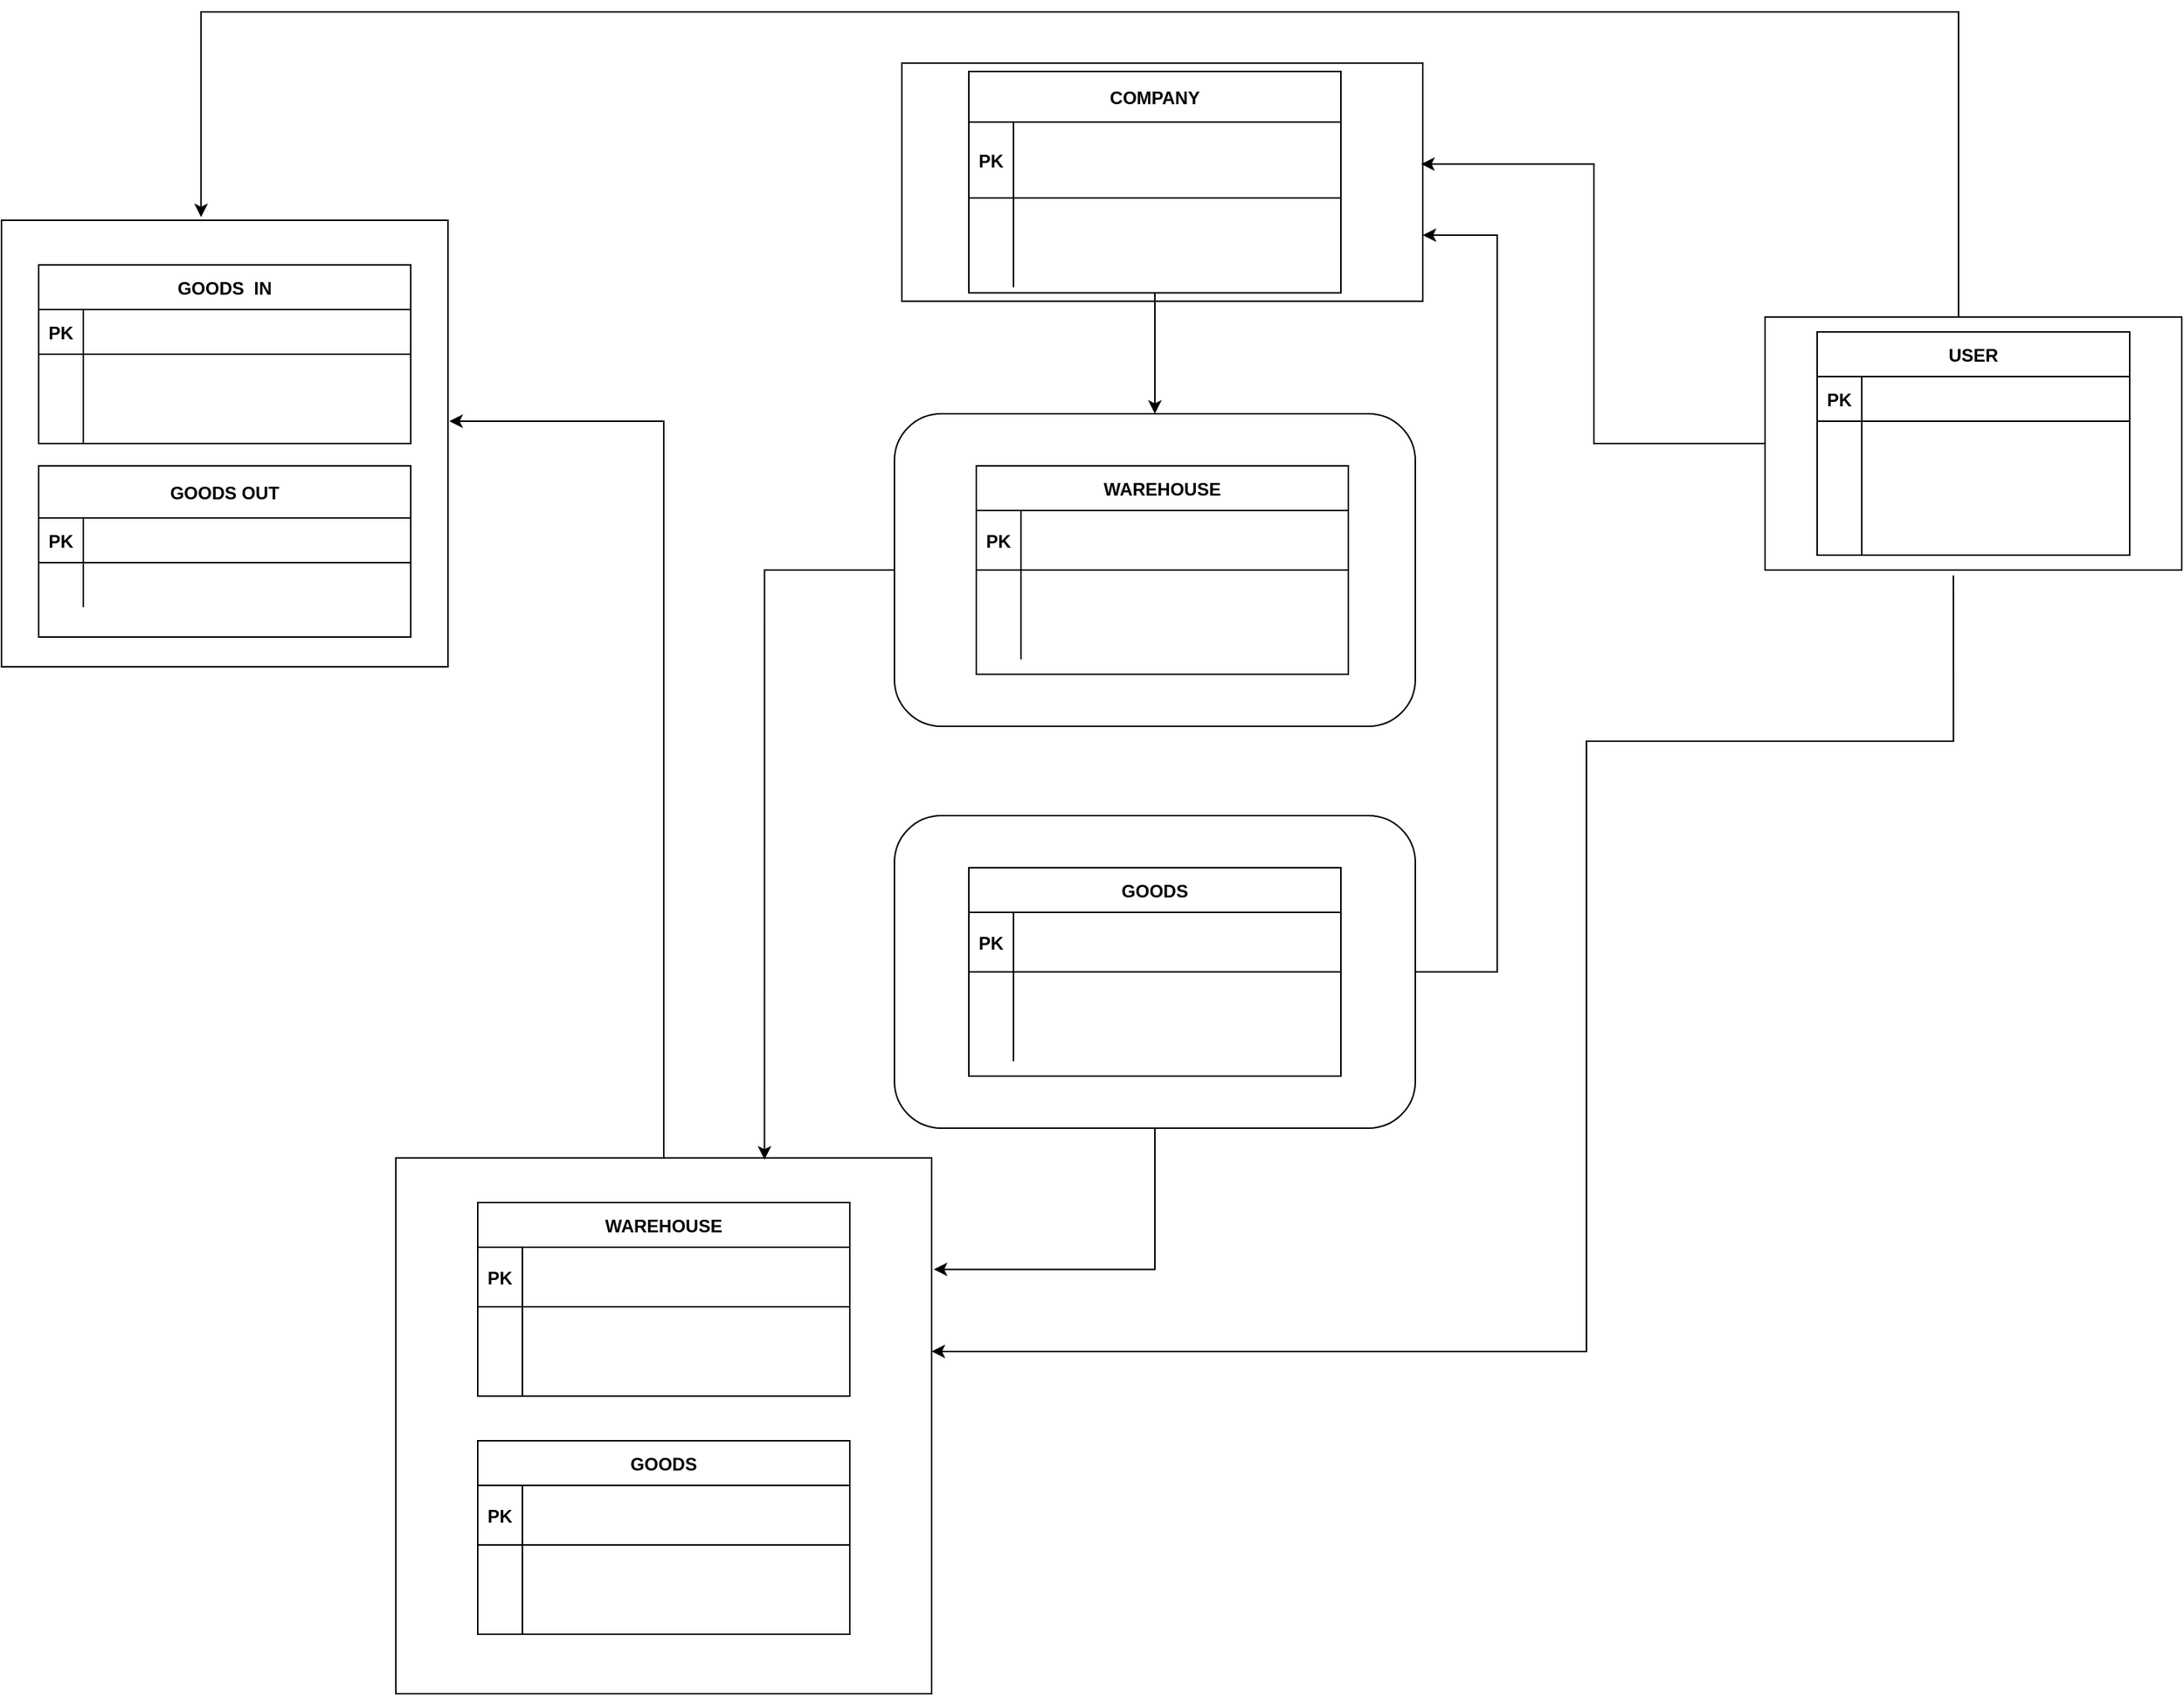 <mxfile version="22.1.5" type="github">
  <diagram id="R2lEEEUBdFMjLlhIrx00" name="Page-1">
    <mxGraphModel dx="2634" dy="1194" grid="1" gridSize="10" guides="1" tooltips="1" connect="1" arrows="1" fold="1" page="1" pageScale="1" pageWidth="850" pageHeight="1100" math="0" shadow="0" extFonts="Permanent Marker^https://fonts.googleapis.com/css?family=Permanent+Marker">
      <root>
        <mxCell id="0" />
        <mxCell id="1" parent="0" />
        <mxCell id="TxLC5a7vC1VZClkVYGj3-1" value="" style="whiteSpace=wrap;html=1;aspect=fixed;" vertex="1" parent="1">
          <mxGeometry x="390" y="850" width="360" height="360" as="geometry" />
        </mxCell>
        <mxCell id="C-vyLk0tnHw3VtMMgP7b-2" value="WAREHOUSE" style="shape=table;startSize=30;container=1;collapsible=1;childLayout=tableLayout;fixedRows=1;rowLines=0;fontStyle=1;align=center;resizeLast=1;" parent="1" vertex="1">
          <mxGeometry x="445" y="880" width="250" height="130" as="geometry" />
        </mxCell>
        <mxCell id="C-vyLk0tnHw3VtMMgP7b-3" value="" style="shape=partialRectangle;collapsible=0;dropTarget=0;pointerEvents=0;fillColor=none;points=[[0,0.5],[1,0.5]];portConstraint=eastwest;top=0;left=0;right=0;bottom=1;" parent="C-vyLk0tnHw3VtMMgP7b-2" vertex="1">
          <mxGeometry y="30" width="250" height="40" as="geometry" />
        </mxCell>
        <mxCell id="C-vyLk0tnHw3VtMMgP7b-4" value="PK" style="shape=partialRectangle;overflow=hidden;connectable=0;fillColor=none;top=0;left=0;bottom=0;right=0;fontStyle=1;" parent="C-vyLk0tnHw3VtMMgP7b-3" vertex="1">
          <mxGeometry width="30" height="40" as="geometry">
            <mxRectangle width="30" height="40" as="alternateBounds" />
          </mxGeometry>
        </mxCell>
        <mxCell id="C-vyLk0tnHw3VtMMgP7b-5" value="" style="shape=partialRectangle;overflow=hidden;connectable=0;fillColor=none;top=0;left=0;bottom=0;right=0;align=left;spacingLeft=6;fontStyle=5;" parent="C-vyLk0tnHw3VtMMgP7b-3" vertex="1">
          <mxGeometry x="30" width="220" height="40" as="geometry">
            <mxRectangle width="220" height="40" as="alternateBounds" />
          </mxGeometry>
        </mxCell>
        <mxCell id="C-vyLk0tnHw3VtMMgP7b-6" value="" style="shape=partialRectangle;collapsible=0;dropTarget=0;pointerEvents=0;fillColor=none;points=[[0,0.5],[1,0.5]];portConstraint=eastwest;top=0;left=0;right=0;bottom=0;" parent="C-vyLk0tnHw3VtMMgP7b-2" vertex="1">
          <mxGeometry y="70" width="250" height="30" as="geometry" />
        </mxCell>
        <mxCell id="C-vyLk0tnHw3VtMMgP7b-7" value="" style="shape=partialRectangle;overflow=hidden;connectable=0;fillColor=none;top=0;left=0;bottom=0;right=0;" parent="C-vyLk0tnHw3VtMMgP7b-6" vertex="1">
          <mxGeometry width="30" height="30" as="geometry">
            <mxRectangle width="30" height="30" as="alternateBounds" />
          </mxGeometry>
        </mxCell>
        <mxCell id="C-vyLk0tnHw3VtMMgP7b-8" value="" style="shape=partialRectangle;overflow=hidden;connectable=0;fillColor=none;top=0;left=0;bottom=0;right=0;align=left;spacingLeft=6;" parent="C-vyLk0tnHw3VtMMgP7b-6" vertex="1">
          <mxGeometry x="30" width="220" height="30" as="geometry">
            <mxRectangle width="220" height="30" as="alternateBounds" />
          </mxGeometry>
        </mxCell>
        <mxCell id="C-vyLk0tnHw3VtMMgP7b-9" value="" style="shape=partialRectangle;collapsible=0;dropTarget=0;pointerEvents=0;fillColor=none;points=[[0,0.5],[1,0.5]];portConstraint=eastwest;top=0;left=0;right=0;bottom=0;" parent="C-vyLk0tnHw3VtMMgP7b-2" vertex="1">
          <mxGeometry y="100" width="250" height="30" as="geometry" />
        </mxCell>
        <mxCell id="C-vyLk0tnHw3VtMMgP7b-10" value="" style="shape=partialRectangle;overflow=hidden;connectable=0;fillColor=none;top=0;left=0;bottom=0;right=0;" parent="C-vyLk0tnHw3VtMMgP7b-9" vertex="1">
          <mxGeometry width="30" height="30" as="geometry">
            <mxRectangle width="30" height="30" as="alternateBounds" />
          </mxGeometry>
        </mxCell>
        <mxCell id="C-vyLk0tnHw3VtMMgP7b-11" value="" style="shape=partialRectangle;overflow=hidden;connectable=0;fillColor=none;top=0;left=0;bottom=0;right=0;align=left;spacingLeft=6;" parent="C-vyLk0tnHw3VtMMgP7b-9" vertex="1">
          <mxGeometry x="30" width="220" height="30" as="geometry">
            <mxRectangle width="220" height="30" as="alternateBounds" />
          </mxGeometry>
        </mxCell>
        <mxCell id="TxLC5a7vC1VZClkVYGj3-24" value="" style="whiteSpace=wrap;html=1;aspect=fixed;" vertex="1" parent="1">
          <mxGeometry x="125" y="220" width="300" height="300" as="geometry" />
        </mxCell>
        <mxCell id="TxLC5a7vC1VZClkVYGj3-35" value="GOODS  IN" style="shape=table;startSize=30;container=1;collapsible=1;childLayout=tableLayout;fixedRows=1;rowLines=0;fontStyle=1;align=center;resizeLast=1;" vertex="1" parent="1">
          <mxGeometry x="150" y="250" width="250" height="120" as="geometry" />
        </mxCell>
        <mxCell id="TxLC5a7vC1VZClkVYGj3-36" value="" style="shape=partialRectangle;collapsible=0;dropTarget=0;pointerEvents=0;fillColor=none;points=[[0,0.5],[1,0.5]];portConstraint=eastwest;top=0;left=0;right=0;bottom=1;" vertex="1" parent="TxLC5a7vC1VZClkVYGj3-35">
          <mxGeometry y="30" width="250" height="30" as="geometry" />
        </mxCell>
        <mxCell id="TxLC5a7vC1VZClkVYGj3-37" value="PK" style="shape=partialRectangle;overflow=hidden;connectable=0;fillColor=none;top=0;left=0;bottom=0;right=0;fontStyle=1;" vertex="1" parent="TxLC5a7vC1VZClkVYGj3-36">
          <mxGeometry width="30" height="30" as="geometry">
            <mxRectangle width="30" height="30" as="alternateBounds" />
          </mxGeometry>
        </mxCell>
        <mxCell id="TxLC5a7vC1VZClkVYGj3-38" value="" style="shape=partialRectangle;overflow=hidden;connectable=0;fillColor=none;top=0;left=0;bottom=0;right=0;align=left;spacingLeft=6;fontStyle=5;" vertex="1" parent="TxLC5a7vC1VZClkVYGj3-36">
          <mxGeometry x="30" width="220" height="30" as="geometry">
            <mxRectangle width="220" height="30" as="alternateBounds" />
          </mxGeometry>
        </mxCell>
        <mxCell id="TxLC5a7vC1VZClkVYGj3-39" value="" style="shape=partialRectangle;collapsible=0;dropTarget=0;pointerEvents=0;fillColor=none;points=[[0,0.5],[1,0.5]];portConstraint=eastwest;top=0;left=0;right=0;bottom=0;" vertex="1" parent="TxLC5a7vC1VZClkVYGj3-35">
          <mxGeometry y="60" width="250" height="30" as="geometry" />
        </mxCell>
        <mxCell id="TxLC5a7vC1VZClkVYGj3-40" value="" style="shape=partialRectangle;overflow=hidden;connectable=0;fillColor=none;top=0;left=0;bottom=0;right=0;" vertex="1" parent="TxLC5a7vC1VZClkVYGj3-39">
          <mxGeometry width="30" height="30" as="geometry">
            <mxRectangle width="30" height="30" as="alternateBounds" />
          </mxGeometry>
        </mxCell>
        <mxCell id="TxLC5a7vC1VZClkVYGj3-41" value="" style="shape=partialRectangle;overflow=hidden;connectable=0;fillColor=none;top=0;left=0;bottom=0;right=0;align=left;spacingLeft=6;" vertex="1" parent="TxLC5a7vC1VZClkVYGj3-39">
          <mxGeometry x="30" width="220" height="30" as="geometry">
            <mxRectangle width="220" height="30" as="alternateBounds" />
          </mxGeometry>
        </mxCell>
        <mxCell id="TxLC5a7vC1VZClkVYGj3-42" value="" style="shape=partialRectangle;collapsible=0;dropTarget=0;pointerEvents=0;fillColor=none;points=[[0,0.5],[1,0.5]];portConstraint=eastwest;top=0;left=0;right=0;bottom=0;" vertex="1" parent="TxLC5a7vC1VZClkVYGj3-35">
          <mxGeometry y="90" width="250" height="30" as="geometry" />
        </mxCell>
        <mxCell id="TxLC5a7vC1VZClkVYGj3-43" value="" style="shape=partialRectangle;overflow=hidden;connectable=0;fillColor=none;top=0;left=0;bottom=0;right=0;" vertex="1" parent="TxLC5a7vC1VZClkVYGj3-42">
          <mxGeometry width="30" height="30" as="geometry">
            <mxRectangle width="30" height="30" as="alternateBounds" />
          </mxGeometry>
        </mxCell>
        <mxCell id="TxLC5a7vC1VZClkVYGj3-44" value="" style="shape=partialRectangle;overflow=hidden;connectable=0;fillColor=none;top=0;left=0;bottom=0;right=0;align=left;spacingLeft=6;" vertex="1" parent="TxLC5a7vC1VZClkVYGj3-42">
          <mxGeometry x="30" width="220" height="30" as="geometry">
            <mxRectangle width="220" height="30" as="alternateBounds" />
          </mxGeometry>
        </mxCell>
        <mxCell id="TxLC5a7vC1VZClkVYGj3-45" value="GOODS OUT" style="shape=table;startSize=35;container=1;collapsible=1;childLayout=tableLayout;fixedRows=1;rowLines=0;fontStyle=1;align=center;resizeLast=1;" vertex="1" parent="1">
          <mxGeometry x="150" y="385" width="250" height="115" as="geometry" />
        </mxCell>
        <mxCell id="TxLC5a7vC1VZClkVYGj3-46" value="" style="shape=partialRectangle;collapsible=0;dropTarget=0;pointerEvents=0;fillColor=none;points=[[0,0.5],[1,0.5]];portConstraint=eastwest;top=0;left=0;right=0;bottom=1;" vertex="1" parent="TxLC5a7vC1VZClkVYGj3-45">
          <mxGeometry y="35" width="250" height="30" as="geometry" />
        </mxCell>
        <mxCell id="TxLC5a7vC1VZClkVYGj3-47" value="PK" style="shape=partialRectangle;overflow=hidden;connectable=0;fillColor=none;top=0;left=0;bottom=0;right=0;fontStyle=1;" vertex="1" parent="TxLC5a7vC1VZClkVYGj3-46">
          <mxGeometry width="30" height="30" as="geometry">
            <mxRectangle width="30" height="30" as="alternateBounds" />
          </mxGeometry>
        </mxCell>
        <mxCell id="TxLC5a7vC1VZClkVYGj3-48" value="" style="shape=partialRectangle;overflow=hidden;connectable=0;fillColor=none;top=0;left=0;bottom=0;right=0;align=left;spacingLeft=6;fontStyle=5;" vertex="1" parent="TxLC5a7vC1VZClkVYGj3-46">
          <mxGeometry x="30" width="220" height="30" as="geometry">
            <mxRectangle width="220" height="30" as="alternateBounds" />
          </mxGeometry>
        </mxCell>
        <mxCell id="TxLC5a7vC1VZClkVYGj3-49" value="" style="shape=partialRectangle;collapsible=0;dropTarget=0;pointerEvents=0;fillColor=none;points=[[0,0.5],[1,0.5]];portConstraint=eastwest;top=0;left=0;right=0;bottom=0;" vertex="1" parent="TxLC5a7vC1VZClkVYGj3-45">
          <mxGeometry y="65" width="250" height="30" as="geometry" />
        </mxCell>
        <mxCell id="TxLC5a7vC1VZClkVYGj3-50" value="" style="shape=partialRectangle;overflow=hidden;connectable=0;fillColor=none;top=0;left=0;bottom=0;right=0;" vertex="1" parent="TxLC5a7vC1VZClkVYGj3-49">
          <mxGeometry width="30" height="30" as="geometry">
            <mxRectangle width="30" height="30" as="alternateBounds" />
          </mxGeometry>
        </mxCell>
        <mxCell id="TxLC5a7vC1VZClkVYGj3-51" value="" style="shape=partialRectangle;overflow=hidden;connectable=0;fillColor=none;top=0;left=0;bottom=0;right=0;align=left;spacingLeft=6;" vertex="1" parent="TxLC5a7vC1VZClkVYGj3-49">
          <mxGeometry x="30" width="220" height="30" as="geometry">
            <mxRectangle width="220" height="30" as="alternateBounds" />
          </mxGeometry>
        </mxCell>
        <mxCell id="TxLC5a7vC1VZClkVYGj3-58" value="" style="rounded=0;whiteSpace=wrap;html=1;" vertex="1" parent="1">
          <mxGeometry x="730" y="114.37" width="350" height="160.01" as="geometry" />
        </mxCell>
        <mxCell id="TxLC5a7vC1VZClkVYGj3-56" style="edgeStyle=orthogonalEdgeStyle;rounded=0;orthogonalLoop=1;jettySize=auto;html=1;entryX=1.003;entryY=0.45;entryDx=0;entryDy=0;entryPerimeter=0;" edge="1" parent="1" source="TxLC5a7vC1VZClkVYGj3-1" target="TxLC5a7vC1VZClkVYGj3-24">
          <mxGeometry relative="1" as="geometry" />
        </mxCell>
        <mxCell id="TxLC5a7vC1VZClkVYGj3-152" style="edgeStyle=orthogonalEdgeStyle;rounded=0;orthogonalLoop=1;jettySize=auto;html=1;entryX=0.5;entryY=0;entryDx=0;entryDy=0;" edge="1" parent="1" source="TxLC5a7vC1VZClkVYGj3-59" target="TxLC5a7vC1VZClkVYGj3-100">
          <mxGeometry relative="1" as="geometry" />
        </mxCell>
        <mxCell id="TxLC5a7vC1VZClkVYGj3-59" value="COMPANY" style="shape=table;startSize=34;container=1;collapsible=1;childLayout=tableLayout;fixedRows=1;rowLines=0;fontStyle=1;align=center;resizeLast=1;" vertex="1" parent="1">
          <mxGeometry x="775" y="120" width="250" height="148.75" as="geometry" />
        </mxCell>
        <mxCell id="TxLC5a7vC1VZClkVYGj3-60" value="" style="shape=partialRectangle;collapsible=0;dropTarget=0;pointerEvents=0;fillColor=none;points=[[0,0.5],[1,0.5]];portConstraint=eastwest;top=0;left=0;right=0;bottom=1;" vertex="1" parent="TxLC5a7vC1VZClkVYGj3-59">
          <mxGeometry y="34" width="250" height="51" as="geometry" />
        </mxCell>
        <mxCell id="TxLC5a7vC1VZClkVYGj3-61" value="PK" style="shape=partialRectangle;overflow=hidden;connectable=0;fillColor=none;top=0;left=0;bottom=0;right=0;fontStyle=1;" vertex="1" parent="TxLC5a7vC1VZClkVYGj3-60">
          <mxGeometry width="30" height="51" as="geometry">
            <mxRectangle width="30" height="51" as="alternateBounds" />
          </mxGeometry>
        </mxCell>
        <mxCell id="TxLC5a7vC1VZClkVYGj3-62" value="" style="shape=partialRectangle;overflow=hidden;connectable=0;fillColor=none;top=0;left=0;bottom=0;right=0;align=left;spacingLeft=6;fontStyle=5;" vertex="1" parent="TxLC5a7vC1VZClkVYGj3-60">
          <mxGeometry x="30" width="220" height="51" as="geometry">
            <mxRectangle width="220" height="51" as="alternateBounds" />
          </mxGeometry>
        </mxCell>
        <mxCell id="TxLC5a7vC1VZClkVYGj3-63" value="" style="shape=partialRectangle;collapsible=0;dropTarget=0;pointerEvents=0;fillColor=none;points=[[0,0.5],[1,0.5]];portConstraint=eastwest;top=0;left=0;right=0;bottom=0;" vertex="1" parent="TxLC5a7vC1VZClkVYGj3-59">
          <mxGeometry y="85" width="250" height="30" as="geometry" />
        </mxCell>
        <mxCell id="TxLC5a7vC1VZClkVYGj3-64" value="" style="shape=partialRectangle;overflow=hidden;connectable=0;fillColor=none;top=0;left=0;bottom=0;right=0;" vertex="1" parent="TxLC5a7vC1VZClkVYGj3-63">
          <mxGeometry width="30" height="30" as="geometry">
            <mxRectangle width="30" height="30" as="alternateBounds" />
          </mxGeometry>
        </mxCell>
        <mxCell id="TxLC5a7vC1VZClkVYGj3-65" value="" style="shape=partialRectangle;overflow=hidden;connectable=0;fillColor=none;top=0;left=0;bottom=0;right=0;align=left;spacingLeft=6;" vertex="1" parent="TxLC5a7vC1VZClkVYGj3-63">
          <mxGeometry x="30" width="220" height="30" as="geometry">
            <mxRectangle width="220" height="30" as="alternateBounds" />
          </mxGeometry>
        </mxCell>
        <mxCell id="TxLC5a7vC1VZClkVYGj3-66" value="" style="shape=partialRectangle;collapsible=0;dropTarget=0;pointerEvents=0;fillColor=none;points=[[0,0.5],[1,0.5]];portConstraint=eastwest;top=0;left=0;right=0;bottom=0;" vertex="1" parent="TxLC5a7vC1VZClkVYGj3-59">
          <mxGeometry y="115" width="250" height="30" as="geometry" />
        </mxCell>
        <mxCell id="TxLC5a7vC1VZClkVYGj3-67" value="" style="shape=partialRectangle;overflow=hidden;connectable=0;fillColor=none;top=0;left=0;bottom=0;right=0;" vertex="1" parent="TxLC5a7vC1VZClkVYGj3-66">
          <mxGeometry width="30" height="30" as="geometry">
            <mxRectangle width="30" height="30" as="alternateBounds" />
          </mxGeometry>
        </mxCell>
        <mxCell id="TxLC5a7vC1VZClkVYGj3-68" value="" style="shape=partialRectangle;overflow=hidden;connectable=0;fillColor=none;top=0;left=0;bottom=0;right=0;align=left;spacingLeft=6;" vertex="1" parent="TxLC5a7vC1VZClkVYGj3-66">
          <mxGeometry x="30" width="220" height="30" as="geometry">
            <mxRectangle width="220" height="30" as="alternateBounds" />
          </mxGeometry>
        </mxCell>
        <mxCell id="TxLC5a7vC1VZClkVYGj3-143" style="edgeStyle=orthogonalEdgeStyle;rounded=0;orthogonalLoop=1;jettySize=auto;html=1;exitX=0.452;exitY=1.021;exitDx=0;exitDy=0;exitPerimeter=0;" edge="1" parent="1" source="TxLC5a7vC1VZClkVYGj3-70" target="TxLC5a7vC1VZClkVYGj3-1">
          <mxGeometry relative="1" as="geometry">
            <mxPoint x="1320" y="570" as="sourcePoint" />
            <mxPoint x="1080" y="780" as="targetPoint" />
            <Array as="points">
              <mxPoint x="1437" y="570" />
              <mxPoint x="1190" y="570" />
              <mxPoint x="1190" y="980" />
            </Array>
          </mxGeometry>
        </mxCell>
        <mxCell id="TxLC5a7vC1VZClkVYGj3-145" style="edgeStyle=orthogonalEdgeStyle;rounded=0;orthogonalLoop=1;jettySize=auto;html=1;entryX=0.447;entryY=-0.007;entryDx=0;entryDy=0;entryPerimeter=0;" edge="1" parent="1" target="TxLC5a7vC1VZClkVYGj3-24">
          <mxGeometry relative="1" as="geometry">
            <mxPoint x="1345" y="285" as="sourcePoint" />
            <mxPoint x="280" y="220" as="targetPoint" />
            <Array as="points">
              <mxPoint x="1440" y="285" />
              <mxPoint x="1440" y="80" />
              <mxPoint x="259" y="80" />
            </Array>
          </mxGeometry>
        </mxCell>
        <mxCell id="TxLC5a7vC1VZClkVYGj3-70" value="" style="rounded=0;whiteSpace=wrap;html=1;" vertex="1" parent="1">
          <mxGeometry x="1310" y="285" width="280" height="170" as="geometry" />
        </mxCell>
        <mxCell id="TxLC5a7vC1VZClkVYGj3-100" value="" style="rounded=1;whiteSpace=wrap;html=1;" vertex="1" parent="1">
          <mxGeometry x="725" y="350" width="350" height="210" as="geometry" />
        </mxCell>
        <mxCell id="TxLC5a7vC1VZClkVYGj3-103" value="WAREHOUSE" style="shape=table;startSize=30;container=1;collapsible=1;childLayout=tableLayout;fixedRows=1;rowLines=0;fontStyle=1;align=center;resizeLast=1;" vertex="1" parent="1">
          <mxGeometry x="780" y="385" width="250" height="140" as="geometry" />
        </mxCell>
        <mxCell id="TxLC5a7vC1VZClkVYGj3-104" value="" style="shape=partialRectangle;collapsible=0;dropTarget=0;pointerEvents=0;fillColor=none;points=[[0,0.5],[1,0.5]];portConstraint=eastwest;top=0;left=0;right=0;bottom=1;" vertex="1" parent="TxLC5a7vC1VZClkVYGj3-103">
          <mxGeometry y="30" width="250" height="40" as="geometry" />
        </mxCell>
        <mxCell id="TxLC5a7vC1VZClkVYGj3-105" value="PK" style="shape=partialRectangle;overflow=hidden;connectable=0;fillColor=none;top=0;left=0;bottom=0;right=0;fontStyle=1;" vertex="1" parent="TxLC5a7vC1VZClkVYGj3-104">
          <mxGeometry width="30" height="40" as="geometry">
            <mxRectangle width="30" height="40" as="alternateBounds" />
          </mxGeometry>
        </mxCell>
        <mxCell id="TxLC5a7vC1VZClkVYGj3-106" value="" style="shape=partialRectangle;overflow=hidden;connectable=0;fillColor=none;top=0;left=0;bottom=0;right=0;align=left;spacingLeft=6;fontStyle=5;" vertex="1" parent="TxLC5a7vC1VZClkVYGj3-104">
          <mxGeometry x="30" width="220" height="40" as="geometry">
            <mxRectangle width="220" height="40" as="alternateBounds" />
          </mxGeometry>
        </mxCell>
        <mxCell id="TxLC5a7vC1VZClkVYGj3-107" value="" style="shape=partialRectangle;collapsible=0;dropTarget=0;pointerEvents=0;fillColor=none;points=[[0,0.5],[1,0.5]];portConstraint=eastwest;top=0;left=0;right=0;bottom=0;" vertex="1" parent="TxLC5a7vC1VZClkVYGj3-103">
          <mxGeometry y="70" width="250" height="30" as="geometry" />
        </mxCell>
        <mxCell id="TxLC5a7vC1VZClkVYGj3-108" value="" style="shape=partialRectangle;overflow=hidden;connectable=0;fillColor=none;top=0;left=0;bottom=0;right=0;" vertex="1" parent="TxLC5a7vC1VZClkVYGj3-107">
          <mxGeometry width="30" height="30" as="geometry">
            <mxRectangle width="30" height="30" as="alternateBounds" />
          </mxGeometry>
        </mxCell>
        <mxCell id="TxLC5a7vC1VZClkVYGj3-109" value="" style="shape=partialRectangle;overflow=hidden;connectable=0;fillColor=none;top=0;left=0;bottom=0;right=0;align=left;spacingLeft=6;" vertex="1" parent="TxLC5a7vC1VZClkVYGj3-107">
          <mxGeometry x="30" width="220" height="30" as="geometry">
            <mxRectangle width="220" height="30" as="alternateBounds" />
          </mxGeometry>
        </mxCell>
        <mxCell id="TxLC5a7vC1VZClkVYGj3-110" value="" style="shape=partialRectangle;collapsible=0;dropTarget=0;pointerEvents=0;fillColor=none;points=[[0,0.5],[1,0.5]];portConstraint=eastwest;top=0;left=0;right=0;bottom=0;" vertex="1" parent="TxLC5a7vC1VZClkVYGj3-103">
          <mxGeometry y="100" width="250" height="30" as="geometry" />
        </mxCell>
        <mxCell id="TxLC5a7vC1VZClkVYGj3-111" value="" style="shape=partialRectangle;overflow=hidden;connectable=0;fillColor=none;top=0;left=0;bottom=0;right=0;" vertex="1" parent="TxLC5a7vC1VZClkVYGj3-110">
          <mxGeometry width="30" height="30" as="geometry">
            <mxRectangle width="30" height="30" as="alternateBounds" />
          </mxGeometry>
        </mxCell>
        <mxCell id="TxLC5a7vC1VZClkVYGj3-112" value="" style="shape=partialRectangle;overflow=hidden;connectable=0;fillColor=none;top=0;left=0;bottom=0;right=0;align=left;spacingLeft=6;" vertex="1" parent="TxLC5a7vC1VZClkVYGj3-110">
          <mxGeometry x="30" width="220" height="30" as="geometry">
            <mxRectangle width="220" height="30" as="alternateBounds" />
          </mxGeometry>
        </mxCell>
        <mxCell id="TxLC5a7vC1VZClkVYGj3-71" value="USER" style="shape=table;startSize=30;container=1;collapsible=1;childLayout=tableLayout;fixedRows=1;rowLines=0;fontStyle=1;align=center;resizeLast=1;" vertex="1" parent="1">
          <mxGeometry x="1345" y="295" width="210" height="150" as="geometry" />
        </mxCell>
        <mxCell id="TxLC5a7vC1VZClkVYGj3-72" value="" style="shape=partialRectangle;collapsible=0;dropTarget=0;pointerEvents=0;fillColor=none;points=[[0,0.5],[1,0.5]];portConstraint=eastwest;top=0;left=0;right=0;bottom=1;" vertex="1" parent="TxLC5a7vC1VZClkVYGj3-71">
          <mxGeometry y="30" width="210" height="30" as="geometry" />
        </mxCell>
        <mxCell id="TxLC5a7vC1VZClkVYGj3-73" value="PK" style="shape=partialRectangle;overflow=hidden;connectable=0;fillColor=none;top=0;left=0;bottom=0;right=0;fontStyle=1;" vertex="1" parent="TxLC5a7vC1VZClkVYGj3-72">
          <mxGeometry width="30" height="30" as="geometry">
            <mxRectangle width="30" height="30" as="alternateBounds" />
          </mxGeometry>
        </mxCell>
        <mxCell id="TxLC5a7vC1VZClkVYGj3-74" value="" style="shape=partialRectangle;overflow=hidden;connectable=0;fillColor=none;top=0;left=0;bottom=0;right=0;align=left;spacingLeft=6;fontStyle=5;" vertex="1" parent="TxLC5a7vC1VZClkVYGj3-72">
          <mxGeometry x="30" width="180" height="30" as="geometry">
            <mxRectangle width="180" height="30" as="alternateBounds" />
          </mxGeometry>
        </mxCell>
        <mxCell id="TxLC5a7vC1VZClkVYGj3-82" value="" style="shape=partialRectangle;collapsible=0;dropTarget=0;pointerEvents=0;fillColor=none;points=[[0,0.5],[1,0.5]];portConstraint=eastwest;top=0;left=0;right=0;bottom=0;" vertex="1" parent="TxLC5a7vC1VZClkVYGj3-71">
          <mxGeometry y="60" width="210" height="30" as="geometry" />
        </mxCell>
        <mxCell id="TxLC5a7vC1VZClkVYGj3-83" value="" style="shape=partialRectangle;overflow=hidden;connectable=0;fillColor=none;top=0;left=0;bottom=0;right=0;" vertex="1" parent="TxLC5a7vC1VZClkVYGj3-82">
          <mxGeometry width="30" height="30" as="geometry">
            <mxRectangle width="30" height="30" as="alternateBounds" />
          </mxGeometry>
        </mxCell>
        <mxCell id="TxLC5a7vC1VZClkVYGj3-84" value="" style="shape=partialRectangle;overflow=hidden;connectable=0;fillColor=none;top=0;left=0;bottom=0;right=0;align=left;spacingLeft=6;" vertex="1" parent="TxLC5a7vC1VZClkVYGj3-82">
          <mxGeometry x="30" width="180" height="30" as="geometry">
            <mxRectangle width="180" height="30" as="alternateBounds" />
          </mxGeometry>
        </mxCell>
        <mxCell id="TxLC5a7vC1VZClkVYGj3-75" value="" style="shape=partialRectangle;collapsible=0;dropTarget=0;pointerEvents=0;fillColor=none;points=[[0,0.5],[1,0.5]];portConstraint=eastwest;top=0;left=0;right=0;bottom=0;" vertex="1" parent="TxLC5a7vC1VZClkVYGj3-71">
          <mxGeometry y="90" width="210" height="30" as="geometry" />
        </mxCell>
        <mxCell id="TxLC5a7vC1VZClkVYGj3-76" value="" style="shape=partialRectangle;overflow=hidden;connectable=0;fillColor=none;top=0;left=0;bottom=0;right=0;" vertex="1" parent="TxLC5a7vC1VZClkVYGj3-75">
          <mxGeometry width="30" height="30" as="geometry">
            <mxRectangle width="30" height="30" as="alternateBounds" />
          </mxGeometry>
        </mxCell>
        <mxCell id="TxLC5a7vC1VZClkVYGj3-77" value="" style="shape=partialRectangle;overflow=hidden;connectable=0;fillColor=none;top=0;left=0;bottom=0;right=0;align=left;spacingLeft=6;" vertex="1" parent="TxLC5a7vC1VZClkVYGj3-75">
          <mxGeometry x="30" width="180" height="30" as="geometry">
            <mxRectangle width="180" height="30" as="alternateBounds" />
          </mxGeometry>
        </mxCell>
        <mxCell id="TxLC5a7vC1VZClkVYGj3-78" value="" style="shape=partialRectangle;collapsible=0;dropTarget=0;pointerEvents=0;fillColor=none;points=[[0,0.5],[1,0.5]];portConstraint=eastwest;top=0;left=0;right=0;bottom=0;" vertex="1" parent="TxLC5a7vC1VZClkVYGj3-71">
          <mxGeometry y="120" width="210" height="30" as="geometry" />
        </mxCell>
        <mxCell id="TxLC5a7vC1VZClkVYGj3-79" value="" style="shape=partialRectangle;overflow=hidden;connectable=0;fillColor=none;top=0;left=0;bottom=0;right=0;" vertex="1" parent="TxLC5a7vC1VZClkVYGj3-78">
          <mxGeometry width="30" height="30" as="geometry">
            <mxRectangle width="30" height="30" as="alternateBounds" />
          </mxGeometry>
        </mxCell>
        <mxCell id="TxLC5a7vC1VZClkVYGj3-80" value="" style="shape=partialRectangle;overflow=hidden;connectable=0;fillColor=none;top=0;left=0;bottom=0;right=0;align=left;spacingLeft=6;" vertex="1" parent="TxLC5a7vC1VZClkVYGj3-78">
          <mxGeometry x="30" width="180" height="30" as="geometry">
            <mxRectangle width="180" height="30" as="alternateBounds" />
          </mxGeometry>
        </mxCell>
        <mxCell id="TxLC5a7vC1VZClkVYGj3-124" value="GOODS" style="shape=table;startSize=30;container=1;collapsible=1;childLayout=tableLayout;fixedRows=1;rowLines=0;fontStyle=1;align=center;resizeLast=1;" vertex="1" parent="1">
          <mxGeometry x="445" y="1040" width="250" height="130" as="geometry" />
        </mxCell>
        <mxCell id="TxLC5a7vC1VZClkVYGj3-125" value="" style="shape=partialRectangle;collapsible=0;dropTarget=0;pointerEvents=0;fillColor=none;points=[[0,0.5],[1,0.5]];portConstraint=eastwest;top=0;left=0;right=0;bottom=1;" vertex="1" parent="TxLC5a7vC1VZClkVYGj3-124">
          <mxGeometry y="30" width="250" height="40" as="geometry" />
        </mxCell>
        <mxCell id="TxLC5a7vC1VZClkVYGj3-126" value="PK" style="shape=partialRectangle;overflow=hidden;connectable=0;fillColor=none;top=0;left=0;bottom=0;right=0;fontStyle=1;" vertex="1" parent="TxLC5a7vC1VZClkVYGj3-125">
          <mxGeometry width="30" height="40" as="geometry">
            <mxRectangle width="30" height="40" as="alternateBounds" />
          </mxGeometry>
        </mxCell>
        <mxCell id="TxLC5a7vC1VZClkVYGj3-127" value="" style="shape=partialRectangle;overflow=hidden;connectable=0;fillColor=none;top=0;left=0;bottom=0;right=0;align=left;spacingLeft=6;fontStyle=5;" vertex="1" parent="TxLC5a7vC1VZClkVYGj3-125">
          <mxGeometry x="30" width="220" height="40" as="geometry">
            <mxRectangle width="220" height="40" as="alternateBounds" />
          </mxGeometry>
        </mxCell>
        <mxCell id="TxLC5a7vC1VZClkVYGj3-128" value="" style="shape=partialRectangle;collapsible=0;dropTarget=0;pointerEvents=0;fillColor=none;points=[[0,0.5],[1,0.5]];portConstraint=eastwest;top=0;left=0;right=0;bottom=0;" vertex="1" parent="TxLC5a7vC1VZClkVYGj3-124">
          <mxGeometry y="70" width="250" height="30" as="geometry" />
        </mxCell>
        <mxCell id="TxLC5a7vC1VZClkVYGj3-129" value="" style="shape=partialRectangle;overflow=hidden;connectable=0;fillColor=none;top=0;left=0;bottom=0;right=0;" vertex="1" parent="TxLC5a7vC1VZClkVYGj3-128">
          <mxGeometry width="30" height="30" as="geometry">
            <mxRectangle width="30" height="30" as="alternateBounds" />
          </mxGeometry>
        </mxCell>
        <mxCell id="TxLC5a7vC1VZClkVYGj3-130" value="" style="shape=partialRectangle;overflow=hidden;connectable=0;fillColor=none;top=0;left=0;bottom=0;right=0;align=left;spacingLeft=6;" vertex="1" parent="TxLC5a7vC1VZClkVYGj3-128">
          <mxGeometry x="30" width="220" height="30" as="geometry">
            <mxRectangle width="220" height="30" as="alternateBounds" />
          </mxGeometry>
        </mxCell>
        <mxCell id="TxLC5a7vC1VZClkVYGj3-131" value="" style="shape=partialRectangle;collapsible=0;dropTarget=0;pointerEvents=0;fillColor=none;points=[[0,0.5],[1,0.5]];portConstraint=eastwest;top=0;left=0;right=0;bottom=0;" vertex="1" parent="TxLC5a7vC1VZClkVYGj3-124">
          <mxGeometry y="100" width="250" height="30" as="geometry" />
        </mxCell>
        <mxCell id="TxLC5a7vC1VZClkVYGj3-132" value="" style="shape=partialRectangle;overflow=hidden;connectable=0;fillColor=none;top=0;left=0;bottom=0;right=0;" vertex="1" parent="TxLC5a7vC1VZClkVYGj3-131">
          <mxGeometry width="30" height="30" as="geometry">
            <mxRectangle width="30" height="30" as="alternateBounds" />
          </mxGeometry>
        </mxCell>
        <mxCell id="TxLC5a7vC1VZClkVYGj3-133" value="" style="shape=partialRectangle;overflow=hidden;connectable=0;fillColor=none;top=0;left=0;bottom=0;right=0;align=left;spacingLeft=6;" vertex="1" parent="TxLC5a7vC1VZClkVYGj3-131">
          <mxGeometry x="30" width="220" height="30" as="geometry">
            <mxRectangle width="220" height="30" as="alternateBounds" />
          </mxGeometry>
        </mxCell>
        <mxCell id="TxLC5a7vC1VZClkVYGj3-168" style="edgeStyle=orthogonalEdgeStyle;rounded=0;orthogonalLoop=1;jettySize=auto;html=1;" edge="1" parent="1" source="TxLC5a7vC1VZClkVYGj3-157" target="TxLC5a7vC1VZClkVYGj3-58">
          <mxGeometry relative="1" as="geometry">
            <Array as="points">
              <mxPoint x="1130" y="725" />
              <mxPoint x="1130" y="230" />
            </Array>
          </mxGeometry>
        </mxCell>
        <mxCell id="TxLC5a7vC1VZClkVYGj3-157" value="" style="rounded=1;whiteSpace=wrap;html=1;" vertex="1" parent="1">
          <mxGeometry x="725" y="620" width="350" height="210" as="geometry" />
        </mxCell>
        <mxCell id="TxLC5a7vC1VZClkVYGj3-158" value="GOODS" style="shape=table;startSize=30;container=1;collapsible=1;childLayout=tableLayout;fixedRows=1;rowLines=0;fontStyle=1;align=center;resizeLast=1;" vertex="1" parent="1">
          <mxGeometry x="775" y="655" width="250" height="140" as="geometry" />
        </mxCell>
        <mxCell id="TxLC5a7vC1VZClkVYGj3-159" value="" style="shape=partialRectangle;collapsible=0;dropTarget=0;pointerEvents=0;fillColor=none;points=[[0,0.5],[1,0.5]];portConstraint=eastwest;top=0;left=0;right=0;bottom=1;" vertex="1" parent="TxLC5a7vC1VZClkVYGj3-158">
          <mxGeometry y="30" width="250" height="40" as="geometry" />
        </mxCell>
        <mxCell id="TxLC5a7vC1VZClkVYGj3-160" value="PK" style="shape=partialRectangle;overflow=hidden;connectable=0;fillColor=none;top=0;left=0;bottom=0;right=0;fontStyle=1;" vertex="1" parent="TxLC5a7vC1VZClkVYGj3-159">
          <mxGeometry width="30" height="40" as="geometry">
            <mxRectangle width="30" height="40" as="alternateBounds" />
          </mxGeometry>
        </mxCell>
        <mxCell id="TxLC5a7vC1VZClkVYGj3-161" value="" style="shape=partialRectangle;overflow=hidden;connectable=0;fillColor=none;top=0;left=0;bottom=0;right=0;align=left;spacingLeft=6;fontStyle=5;" vertex="1" parent="TxLC5a7vC1VZClkVYGj3-159">
          <mxGeometry x="30" width="220" height="40" as="geometry">
            <mxRectangle width="220" height="40" as="alternateBounds" />
          </mxGeometry>
        </mxCell>
        <mxCell id="TxLC5a7vC1VZClkVYGj3-162" value="" style="shape=partialRectangle;collapsible=0;dropTarget=0;pointerEvents=0;fillColor=none;points=[[0,0.5],[1,0.5]];portConstraint=eastwest;top=0;left=0;right=0;bottom=0;" vertex="1" parent="TxLC5a7vC1VZClkVYGj3-158">
          <mxGeometry y="70" width="250" height="30" as="geometry" />
        </mxCell>
        <mxCell id="TxLC5a7vC1VZClkVYGj3-163" value="" style="shape=partialRectangle;overflow=hidden;connectable=0;fillColor=none;top=0;left=0;bottom=0;right=0;" vertex="1" parent="TxLC5a7vC1VZClkVYGj3-162">
          <mxGeometry width="30" height="30" as="geometry">
            <mxRectangle width="30" height="30" as="alternateBounds" />
          </mxGeometry>
        </mxCell>
        <mxCell id="TxLC5a7vC1VZClkVYGj3-164" value="" style="shape=partialRectangle;overflow=hidden;connectable=0;fillColor=none;top=0;left=0;bottom=0;right=0;align=left;spacingLeft=6;" vertex="1" parent="TxLC5a7vC1VZClkVYGj3-162">
          <mxGeometry x="30" width="220" height="30" as="geometry">
            <mxRectangle width="220" height="30" as="alternateBounds" />
          </mxGeometry>
        </mxCell>
        <mxCell id="TxLC5a7vC1VZClkVYGj3-165" value="" style="shape=partialRectangle;collapsible=0;dropTarget=0;pointerEvents=0;fillColor=none;points=[[0,0.5],[1,0.5]];portConstraint=eastwest;top=0;left=0;right=0;bottom=0;" vertex="1" parent="TxLC5a7vC1VZClkVYGj3-158">
          <mxGeometry y="100" width="250" height="30" as="geometry" />
        </mxCell>
        <mxCell id="TxLC5a7vC1VZClkVYGj3-166" value="" style="shape=partialRectangle;overflow=hidden;connectable=0;fillColor=none;top=0;left=0;bottom=0;right=0;" vertex="1" parent="TxLC5a7vC1VZClkVYGj3-165">
          <mxGeometry width="30" height="30" as="geometry">
            <mxRectangle width="30" height="30" as="alternateBounds" />
          </mxGeometry>
        </mxCell>
        <mxCell id="TxLC5a7vC1VZClkVYGj3-167" value="" style="shape=partialRectangle;overflow=hidden;connectable=0;fillColor=none;top=0;left=0;bottom=0;right=0;align=left;spacingLeft=6;" vertex="1" parent="TxLC5a7vC1VZClkVYGj3-165">
          <mxGeometry x="30" width="220" height="30" as="geometry">
            <mxRectangle width="220" height="30" as="alternateBounds" />
          </mxGeometry>
        </mxCell>
        <mxCell id="TxLC5a7vC1VZClkVYGj3-169" style="edgeStyle=orthogonalEdgeStyle;rounded=0;orthogonalLoop=1;jettySize=auto;html=1;entryX=0.688;entryY=0.003;entryDx=0;entryDy=0;entryPerimeter=0;" edge="1" parent="1" source="TxLC5a7vC1VZClkVYGj3-100" target="TxLC5a7vC1VZClkVYGj3-1">
          <mxGeometry relative="1" as="geometry">
            <Array as="points">
              <mxPoint x="638" y="455" />
            </Array>
          </mxGeometry>
        </mxCell>
        <mxCell id="TxLC5a7vC1VZClkVYGj3-175" style="edgeStyle=orthogonalEdgeStyle;rounded=0;orthogonalLoop=1;jettySize=auto;html=1;entryX=1.004;entryY=0.208;entryDx=0;entryDy=0;entryPerimeter=0;" edge="1" parent="1" source="TxLC5a7vC1VZClkVYGj3-157" target="TxLC5a7vC1VZClkVYGj3-1">
          <mxGeometry relative="1" as="geometry">
            <Array as="points">
              <mxPoint x="900" y="925" />
            </Array>
          </mxGeometry>
        </mxCell>
        <mxCell id="TxLC5a7vC1VZClkVYGj3-180" style="edgeStyle=orthogonalEdgeStyle;rounded=0;orthogonalLoop=1;jettySize=auto;html=1;entryX=0.997;entryY=0.424;entryDx=0;entryDy=0;entryPerimeter=0;" edge="1" parent="1" source="TxLC5a7vC1VZClkVYGj3-70" target="TxLC5a7vC1VZClkVYGj3-58">
          <mxGeometry relative="1" as="geometry" />
        </mxCell>
      </root>
    </mxGraphModel>
  </diagram>
</mxfile>
